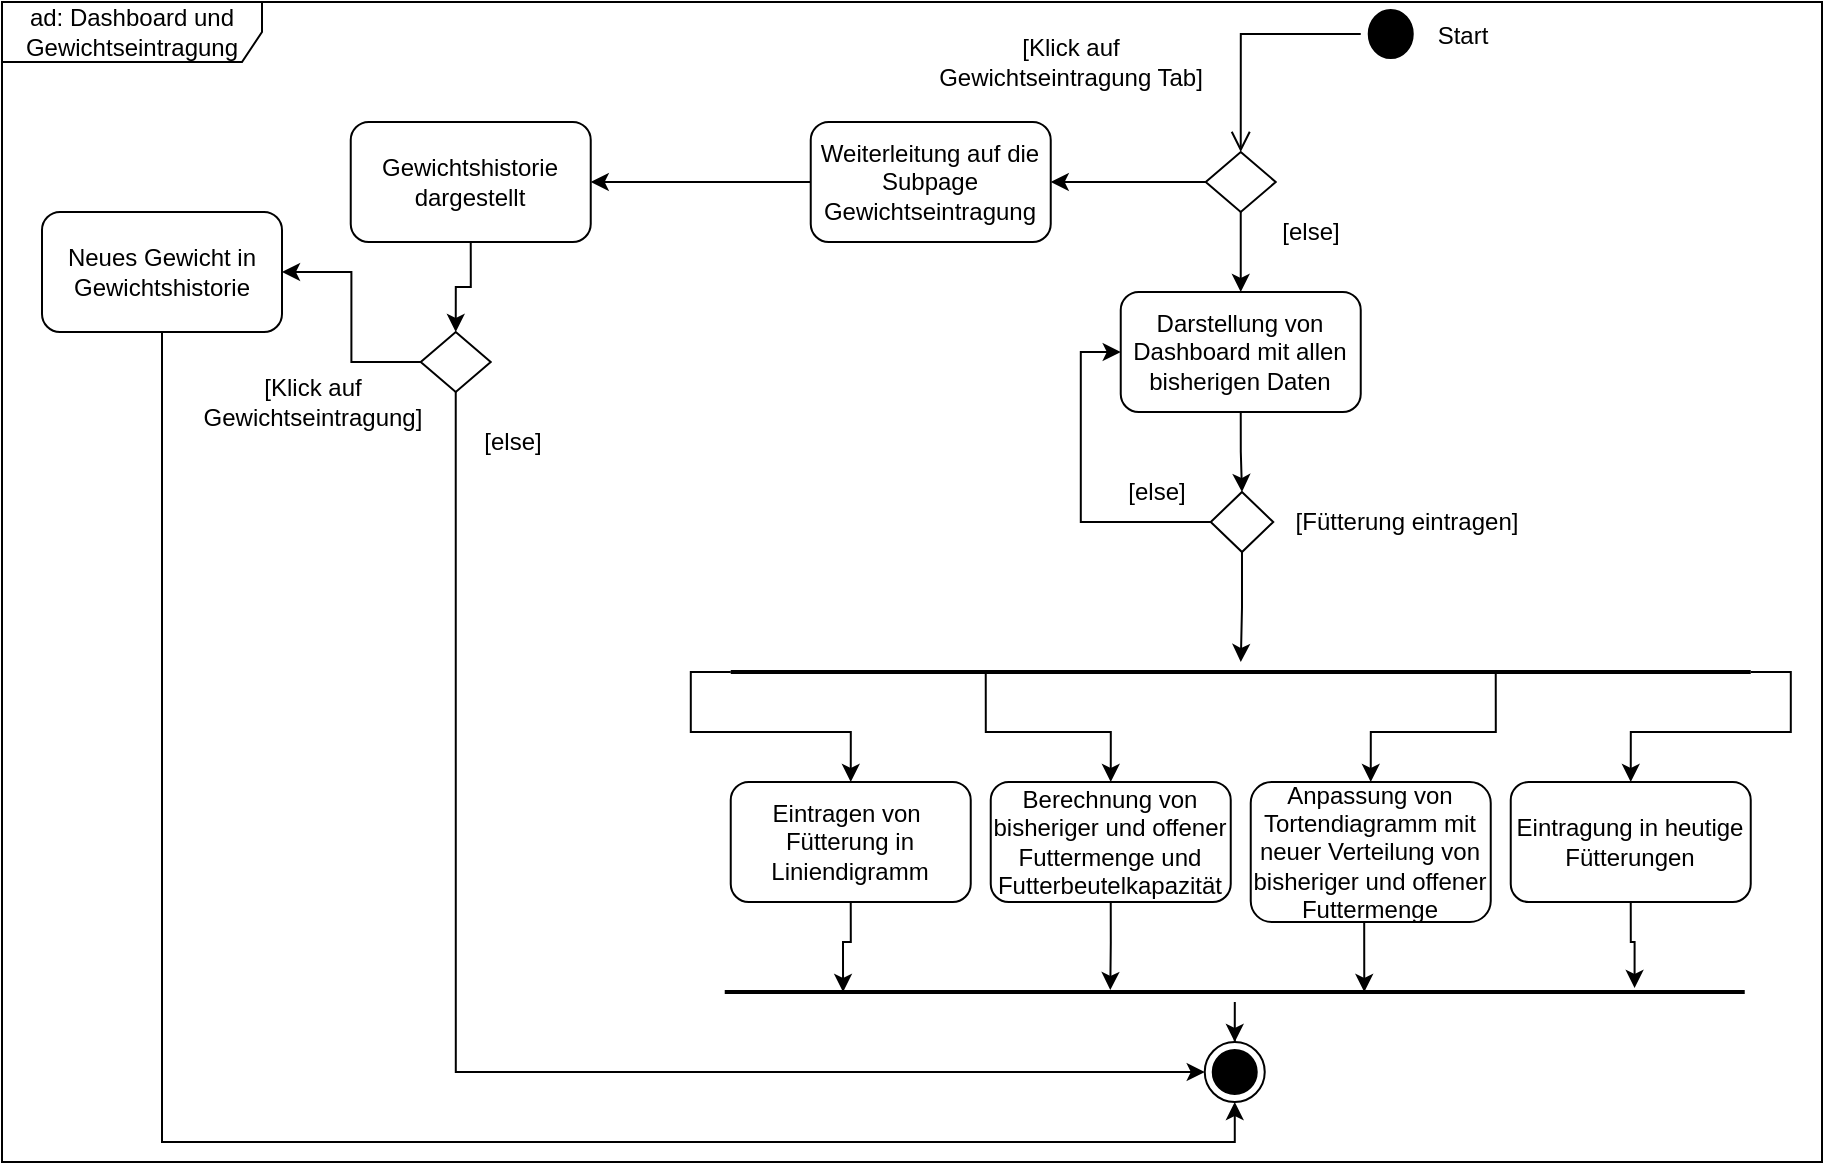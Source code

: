 <mxfile version="24.0.5" type="device">
  <diagram name="Seite-1" id="FrTqXm3zJf6_WEg6t4EW">
    <mxGraphModel dx="1002" dy="543" grid="1" gridSize="10" guides="1" tooltips="1" connect="1" arrows="1" fold="1" page="1" pageScale="1" pageWidth="1169" pageHeight="827" math="0" shadow="0">
      <root>
        <mxCell id="0" />
        <mxCell id="1" parent="0" />
        <mxCell id="VvhJY1_OxOB_mA8sxZLI-1" value="" style="ellipse;html=1;shape=startState;fillColor=#000000;strokeColor=#000000;" parent="1" vertex="1">
          <mxGeometry x="699.37" y="10" width="30" height="32" as="geometry" />
        </mxCell>
        <mxCell id="VvhJY1_OxOB_mA8sxZLI-2" value="" style="edgeStyle=orthogonalEdgeStyle;html=1;verticalAlign=bottom;endArrow=open;endSize=8;strokeColor=#000000;rounded=0;entryX=0.5;entryY=0;entryDx=0;entryDy=0;" parent="1" source="VvhJY1_OxOB_mA8sxZLI-1" target="VvhJY1_OxOB_mA8sxZLI-18" edge="1">
          <mxGeometry relative="1" as="geometry">
            <mxPoint x="676" y="120" as="targetPoint" />
          </mxGeometry>
        </mxCell>
        <mxCell id="gctvUmtje5doJeerFHjB-11" style="edgeStyle=orthogonalEdgeStyle;rounded=0;orthogonalLoop=1;jettySize=auto;html=1;exitX=0.5;exitY=1;exitDx=0;exitDy=0;entryX=0.5;entryY=0;entryDx=0;entryDy=0;" parent="1" source="VvhJY1_OxOB_mA8sxZLI-3" target="VvhJY1_OxOB_mA8sxZLI-13" edge="1">
          <mxGeometry relative="1" as="geometry" />
        </mxCell>
        <mxCell id="VvhJY1_OxOB_mA8sxZLI-3" value="Darstellung von Dashboard mit allen bisherigen Daten" style="rounded=1;whiteSpace=wrap;html=1;" parent="1" vertex="1">
          <mxGeometry x="579.37" y="155" width="120" height="60" as="geometry" />
        </mxCell>
        <mxCell id="gctvUmtje5doJeerFHjB-17" style="edgeStyle=orthogonalEdgeStyle;rounded=0;orthogonalLoop=1;jettySize=auto;html=1;exitX=0.5;exitY=1;exitDx=0;exitDy=0;" parent="1" source="VvhJY1_OxOB_mA8sxZLI-13" target="gctvUmtje5doJeerFHjB-16" edge="1">
          <mxGeometry relative="1" as="geometry" />
        </mxCell>
        <mxCell id="rvMvETnAXYuxbqTLXMCK-1" style="edgeStyle=orthogonalEdgeStyle;rounded=0;orthogonalLoop=1;jettySize=auto;html=1;exitX=0;exitY=0.5;exitDx=0;exitDy=0;entryX=0;entryY=0.5;entryDx=0;entryDy=0;" edge="1" parent="1" source="VvhJY1_OxOB_mA8sxZLI-13" target="VvhJY1_OxOB_mA8sxZLI-3">
          <mxGeometry relative="1" as="geometry" />
        </mxCell>
        <mxCell id="VvhJY1_OxOB_mA8sxZLI-13" value="" style="rhombus;whiteSpace=wrap;html=1;" parent="1" vertex="1">
          <mxGeometry x="624.37" y="255" width="31.25" height="30" as="geometry" />
        </mxCell>
        <mxCell id="VvhJY1_OxOB_mA8sxZLI-16" value="[Fütterung eintragen]" style="text;html=1;align=center;verticalAlign=middle;resizable=0;points=[];autosize=1;strokeColor=none;fillColor=none;" parent="1" vertex="1">
          <mxGeometry x="656.87" y="255" width="130" height="30" as="geometry" />
        </mxCell>
        <mxCell id="VvhJY1_OxOB_mA8sxZLI-17" value="Start" style="text;html=1;align=center;verticalAlign=middle;resizable=0;points=[];autosize=1;strokeColor=none;fillColor=none;" parent="1" vertex="1">
          <mxGeometry x="725" y="12" width="50" height="30" as="geometry" />
        </mxCell>
        <mxCell id="VvhJY1_OxOB_mA8sxZLI-21" style="edgeStyle=orthogonalEdgeStyle;rounded=0;orthogonalLoop=1;jettySize=auto;html=1;exitX=0;exitY=0.5;exitDx=0;exitDy=0;entryX=1;entryY=0.5;entryDx=0;entryDy=0;" parent="1" source="VvhJY1_OxOB_mA8sxZLI-18" target="VvhJY1_OxOB_mA8sxZLI-20" edge="1">
          <mxGeometry relative="1" as="geometry" />
        </mxCell>
        <mxCell id="gctvUmtje5doJeerFHjB-32" style="edgeStyle=orthogonalEdgeStyle;rounded=0;orthogonalLoop=1;jettySize=auto;html=1;exitX=0.5;exitY=1;exitDx=0;exitDy=0;entryX=0.5;entryY=0;entryDx=0;entryDy=0;" parent="1" source="VvhJY1_OxOB_mA8sxZLI-18" target="VvhJY1_OxOB_mA8sxZLI-3" edge="1">
          <mxGeometry relative="1" as="geometry" />
        </mxCell>
        <mxCell id="VvhJY1_OxOB_mA8sxZLI-18" value="" style="rhombus;whiteSpace=wrap;html=1;" parent="1" vertex="1">
          <mxGeometry x="621.87" y="85" width="35" height="30" as="geometry" />
        </mxCell>
        <mxCell id="VvhJY1_OxOB_mA8sxZLI-28" style="edgeStyle=orthogonalEdgeStyle;rounded=0;orthogonalLoop=1;jettySize=auto;html=1;exitX=0;exitY=0.5;exitDx=0;exitDy=0;" parent="1" source="VvhJY1_OxOB_mA8sxZLI-20" target="VvhJY1_OxOB_mA8sxZLI-29" edge="1">
          <mxGeometry relative="1" as="geometry">
            <mxPoint x="330" y="125.333" as="targetPoint" />
          </mxGeometry>
        </mxCell>
        <mxCell id="VvhJY1_OxOB_mA8sxZLI-20" value="Weiterleitung auf die Subpage Gewichtseintragung" style="rounded=1;whiteSpace=wrap;html=1;" parent="1" vertex="1">
          <mxGeometry x="424.37" y="70" width="120" height="60" as="geometry" />
        </mxCell>
        <mxCell id="VvhJY1_OxOB_mA8sxZLI-22" value="[Klick auf &lt;br&gt;Gewichtseintragung Tab]" style="text;html=1;align=center;verticalAlign=middle;resizable=0;points=[];autosize=1;strokeColor=none;fillColor=none;" parent="1" vertex="1">
          <mxGeometry x="474.37" y="20" width="160" height="40" as="geometry" />
        </mxCell>
        <mxCell id="VvhJY1_OxOB_mA8sxZLI-23" value="" style="ellipse;html=1;shape=endState;fillColor=#000000;strokeColor=#000000;" parent="1" vertex="1">
          <mxGeometry x="621.37" y="530" width="30" height="30" as="geometry" />
        </mxCell>
        <mxCell id="VvhJY1_OxOB_mA8sxZLI-27" value="Anpassung von Tortendiagramm mit neuer Verteilung von bisheriger und offener Futtermenge" style="rounded=1;whiteSpace=wrap;html=1;" parent="1" vertex="1">
          <mxGeometry x="644.37" y="400" width="120" height="70" as="geometry" />
        </mxCell>
        <mxCell id="gctvUmtje5doJeerFHjB-3" style="edgeStyle=orthogonalEdgeStyle;rounded=0;orthogonalLoop=1;jettySize=auto;html=1;exitX=0.5;exitY=1;exitDx=0;exitDy=0;entryX=0.5;entryY=0;entryDx=0;entryDy=0;" parent="1" source="VvhJY1_OxOB_mA8sxZLI-29" target="gctvUmtje5doJeerFHjB-2" edge="1">
          <mxGeometry relative="1" as="geometry" />
        </mxCell>
        <mxCell id="VvhJY1_OxOB_mA8sxZLI-29" value="Gewichtshistorie dargestellt" style="rounded=1;whiteSpace=wrap;html=1;" parent="1" vertex="1">
          <mxGeometry x="194.37" y="70.003" width="120" height="60" as="geometry" />
        </mxCell>
        <mxCell id="VvhJY1_OxOB_mA8sxZLI-33" value="[else]" style="text;html=1;align=center;verticalAlign=middle;resizable=0;points=[];autosize=1;strokeColor=none;fillColor=none;" parent="1" vertex="1">
          <mxGeometry x="649.37" y="110" width="50" height="30" as="geometry" />
        </mxCell>
        <mxCell id="gctvUmtje5doJeerFHjB-30" style="edgeStyle=orthogonalEdgeStyle;rounded=0;orthogonalLoop=1;jettySize=auto;html=1;exitX=0.5;exitY=1;exitDx=0;exitDy=0;entryX=0.5;entryY=1;entryDx=0;entryDy=0;" parent="1" source="VvhJY1_OxOB_mA8sxZLI-38" target="VvhJY1_OxOB_mA8sxZLI-23" edge="1">
          <mxGeometry relative="1" as="geometry" />
        </mxCell>
        <mxCell id="VvhJY1_OxOB_mA8sxZLI-38" value="Neues Gewicht in Gewichtshistorie" style="rounded=1;whiteSpace=wrap;html=1;" parent="1" vertex="1">
          <mxGeometry x="40.0" y="115" width="120" height="60" as="geometry" />
        </mxCell>
        <mxCell id="VvhJY1_OxOB_mA8sxZLI-64" value="ad: Dashboard und Gewichtseintragung" style="shape=umlFrame;whiteSpace=wrap;html=1;pointerEvents=0;width=130;height=30;" parent="1" vertex="1">
          <mxGeometry x="20" y="10" width="910" height="580" as="geometry" />
        </mxCell>
        <mxCell id="gctvUmtje5doJeerFHjB-1" value="[Klick auf &lt;br&gt;Gewichtseintragung]" style="text;html=1;align=center;verticalAlign=middle;resizable=0;points=[];autosize=1;strokeColor=none;fillColor=none;" parent="1" vertex="1">
          <mxGeometry x="110" y="190" width="130" height="40" as="geometry" />
        </mxCell>
        <mxCell id="gctvUmtje5doJeerFHjB-5" style="edgeStyle=orthogonalEdgeStyle;rounded=0;orthogonalLoop=1;jettySize=auto;html=1;exitX=0;exitY=0.5;exitDx=0;exitDy=0;entryX=1;entryY=0.5;entryDx=0;entryDy=0;" parent="1" source="gctvUmtje5doJeerFHjB-2" target="VvhJY1_OxOB_mA8sxZLI-38" edge="1">
          <mxGeometry relative="1" as="geometry" />
        </mxCell>
        <mxCell id="gctvUmtje5doJeerFHjB-8" style="edgeStyle=orthogonalEdgeStyle;rounded=0;orthogonalLoop=1;jettySize=auto;html=1;exitX=0.5;exitY=1;exitDx=0;exitDy=0;entryX=0;entryY=0.5;entryDx=0;entryDy=0;" parent="1" source="gctvUmtje5doJeerFHjB-2" target="VvhJY1_OxOB_mA8sxZLI-23" edge="1">
          <mxGeometry relative="1" as="geometry" />
        </mxCell>
        <mxCell id="gctvUmtje5doJeerFHjB-2" value="" style="rhombus;whiteSpace=wrap;html=1;" parent="1" vertex="1">
          <mxGeometry x="229.37" y="175" width="35" height="30" as="geometry" />
        </mxCell>
        <mxCell id="gctvUmtje5doJeerFHjB-6" value="[else]" style="text;html=1;align=center;verticalAlign=middle;resizable=0;points=[];autosize=1;strokeColor=none;fillColor=none;" parent="1" vertex="1">
          <mxGeometry x="250" y="215" width="50" height="30" as="geometry" />
        </mxCell>
        <mxCell id="gctvUmtje5doJeerFHjB-13" value="Berechnung von bisheriger und offener Futtermenge und Futterbeutelkapazität" style="rounded=1;whiteSpace=wrap;html=1;" parent="1" vertex="1">
          <mxGeometry x="514.37" y="400" width="120" height="60" as="geometry" />
        </mxCell>
        <mxCell id="gctvUmtje5doJeerFHjB-26" style="edgeStyle=orthogonalEdgeStyle;rounded=0;orthogonalLoop=1;jettySize=auto;html=1;exitX=0;exitY=0.5;exitDx=0;exitDy=0;exitPerimeter=0;entryX=0.5;entryY=0;entryDx=0;entryDy=0;" parent="1" source="gctvUmtje5doJeerFHjB-16" target="gctvUmtje5doJeerFHjB-19" edge="1">
          <mxGeometry relative="1" as="geometry" />
        </mxCell>
        <mxCell id="gctvUmtje5doJeerFHjB-27" style="edgeStyle=orthogonalEdgeStyle;rounded=0;orthogonalLoop=1;jettySize=auto;html=1;exitX=0.25;exitY=0.5;exitDx=0;exitDy=0;exitPerimeter=0;entryX=0.5;entryY=0;entryDx=0;entryDy=0;" parent="1" source="gctvUmtje5doJeerFHjB-16" target="gctvUmtje5doJeerFHjB-13" edge="1">
          <mxGeometry relative="1" as="geometry" />
        </mxCell>
        <mxCell id="gctvUmtje5doJeerFHjB-28" style="edgeStyle=orthogonalEdgeStyle;rounded=0;orthogonalLoop=1;jettySize=auto;html=1;exitX=0.75;exitY=0.5;exitDx=0;exitDy=0;exitPerimeter=0;entryX=0.5;entryY=0;entryDx=0;entryDy=0;" parent="1" source="gctvUmtje5doJeerFHjB-16" target="VvhJY1_OxOB_mA8sxZLI-27" edge="1">
          <mxGeometry relative="1" as="geometry" />
        </mxCell>
        <mxCell id="gctvUmtje5doJeerFHjB-29" style="edgeStyle=orthogonalEdgeStyle;rounded=0;orthogonalLoop=1;jettySize=auto;html=1;exitX=1;exitY=0.5;exitDx=0;exitDy=0;exitPerimeter=0;entryX=0.5;entryY=0;entryDx=0;entryDy=0;" parent="1" source="gctvUmtje5doJeerFHjB-16" target="gctvUmtje5doJeerFHjB-18" edge="1">
          <mxGeometry relative="1" as="geometry" />
        </mxCell>
        <mxCell id="gctvUmtje5doJeerFHjB-16" value="" style="line;strokeWidth=2;html=1;" parent="1" vertex="1">
          <mxGeometry x="384.37" y="340" width="510" height="10" as="geometry" />
        </mxCell>
        <mxCell id="gctvUmtje5doJeerFHjB-18" value="Eintragung in heutige Fütterungen" style="rounded=1;whiteSpace=wrap;html=1;" parent="1" vertex="1">
          <mxGeometry x="774.37" y="400" width="120" height="60" as="geometry" />
        </mxCell>
        <mxCell id="gctvUmtje5doJeerFHjB-19" value="Eintragen von&amp;nbsp; Fütterung in Liniendigramm" style="rounded=1;whiteSpace=wrap;html=1;" parent="1" vertex="1">
          <mxGeometry x="384.37" y="400" width="120" height="60" as="geometry" />
        </mxCell>
        <mxCell id="gctvUmtje5doJeerFHjB-34" value="" style="edgeStyle=orthogonalEdgeStyle;rounded=0;orthogonalLoop=1;jettySize=auto;html=1;" parent="1" source="gctvUmtje5doJeerFHjB-20" target="VvhJY1_OxOB_mA8sxZLI-23" edge="1">
          <mxGeometry relative="1" as="geometry" />
        </mxCell>
        <mxCell id="gctvUmtje5doJeerFHjB-20" value="" style="line;strokeWidth=2;html=1;" parent="1" vertex="1">
          <mxGeometry x="381.37" y="500" width="510" height="10" as="geometry" />
        </mxCell>
        <mxCell id="gctvUmtje5doJeerFHjB-21" style="edgeStyle=orthogonalEdgeStyle;rounded=0;orthogonalLoop=1;jettySize=auto;html=1;exitX=0.5;exitY=1;exitDx=0;exitDy=0;entryX=0.116;entryY=0.5;entryDx=0;entryDy=0;entryPerimeter=0;" parent="1" source="gctvUmtje5doJeerFHjB-19" target="gctvUmtje5doJeerFHjB-20" edge="1">
          <mxGeometry relative="1" as="geometry" />
        </mxCell>
        <mxCell id="gctvUmtje5doJeerFHjB-22" style="edgeStyle=orthogonalEdgeStyle;rounded=0;orthogonalLoop=1;jettySize=auto;html=1;exitX=0.5;exitY=1;exitDx=0;exitDy=0;entryX=0.378;entryY=0.4;entryDx=0;entryDy=0;entryPerimeter=0;" parent="1" source="gctvUmtje5doJeerFHjB-13" target="gctvUmtje5doJeerFHjB-20" edge="1">
          <mxGeometry relative="1" as="geometry" />
        </mxCell>
        <mxCell id="gctvUmtje5doJeerFHjB-23" style="edgeStyle=orthogonalEdgeStyle;rounded=0;orthogonalLoop=1;jettySize=auto;html=1;exitX=0.5;exitY=1;exitDx=0;exitDy=0;entryX=0.627;entryY=0.5;entryDx=0;entryDy=0;entryPerimeter=0;" parent="1" source="VvhJY1_OxOB_mA8sxZLI-27" target="gctvUmtje5doJeerFHjB-20" edge="1">
          <mxGeometry relative="1" as="geometry" />
        </mxCell>
        <mxCell id="gctvUmtje5doJeerFHjB-24" style="edgeStyle=orthogonalEdgeStyle;rounded=0;orthogonalLoop=1;jettySize=auto;html=1;exitX=0.5;exitY=1;exitDx=0;exitDy=0;entryX=0.892;entryY=0.3;entryDx=0;entryDy=0;entryPerimeter=0;" parent="1" source="gctvUmtje5doJeerFHjB-18" target="gctvUmtje5doJeerFHjB-20" edge="1">
          <mxGeometry relative="1" as="geometry" />
        </mxCell>
        <mxCell id="rvMvETnAXYuxbqTLXMCK-2" value="[else]" style="text;html=1;align=center;verticalAlign=middle;resizable=0;points=[];autosize=1;strokeColor=none;fillColor=none;" vertex="1" parent="1">
          <mxGeometry x="571.87" y="240" width="50" height="30" as="geometry" />
        </mxCell>
      </root>
    </mxGraphModel>
  </diagram>
</mxfile>
